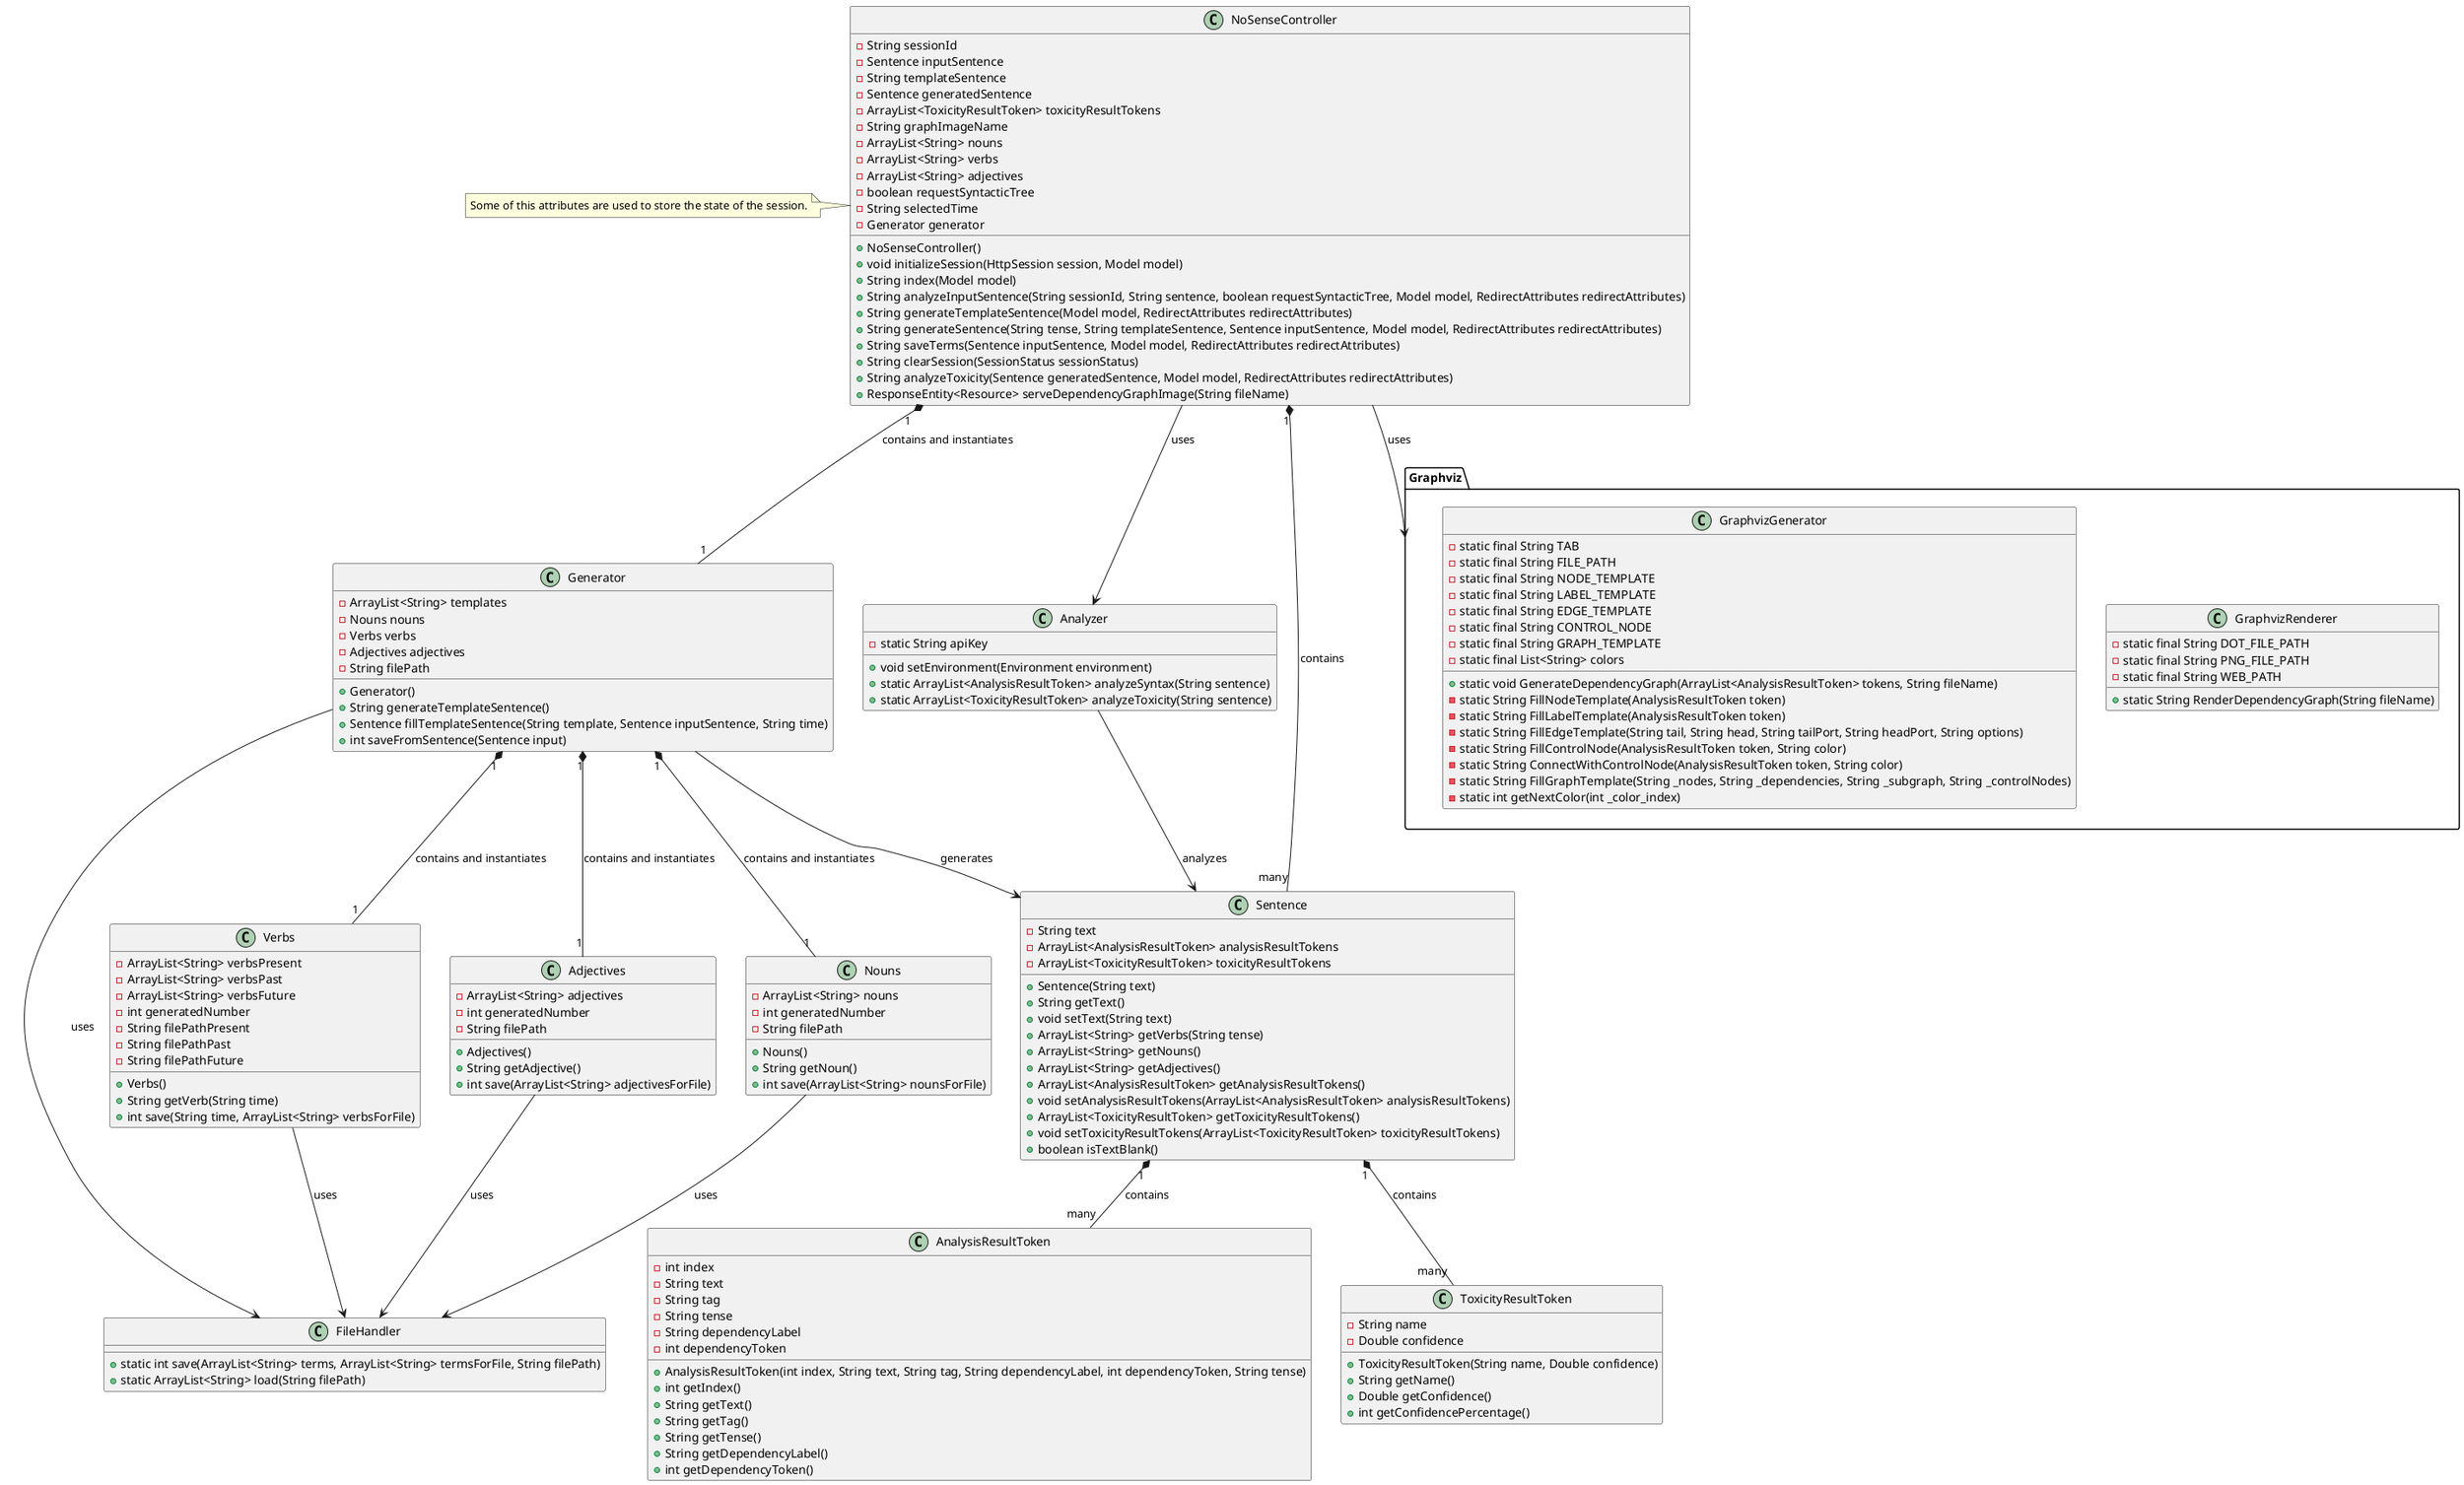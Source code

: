 @startuml


class NoSenseController {
    -String sessionId
    -Sentence inputSentence
    -String templateSentence
    -Sentence generatedSentence
    -ArrayList<ToxicityResultToken> toxicityResultTokens
    -String graphImageName
    -ArrayList<String> nouns
    -ArrayList<String> verbs
    -ArrayList<String> adjectives
    -boolean requestSyntacticTree
    -String selectedTime
    -Generator generator
    +NoSenseController()
    +void initializeSession(HttpSession session, Model model)
    +String index(Model model)
    +String analyzeInputSentence(String sessionId, String sentence, boolean requestSyntacticTree, Model model, RedirectAttributes redirectAttributes)
    +String generateTemplateSentence(Model model, RedirectAttributes redirectAttributes)
    +String generateSentence(String tense, String templateSentence, Sentence inputSentence, Model model, RedirectAttributes redirectAttributes)
    +String saveTerms(Sentence inputSentence, Model model, RedirectAttributes redirectAttributes)
    +String clearSession(SessionStatus sessionStatus)
    +String analyzeToxicity(Sentence generatedSentence, Model model, RedirectAttributes redirectAttributes)
    +ResponseEntity<Resource> serveDependencyGraphImage(String fileName)
}
note left of NoSenseController
    Some of this attributes are used to store the state of the session.
end note


class Nouns {
    -ArrayList<String> nouns
    -int generatedNumber
    -String filePath
    +Nouns()
    +String getNoun()
    +int save(ArrayList<String> nounsForFile)
}

class Verbs {
    -ArrayList<String> verbsPresent
    -ArrayList<String> verbsPast
    -ArrayList<String> verbsFuture
    -int generatedNumber
    -String filePathPresent
    -String filePathPast
    -String filePathFuture
    +Verbs()
    +String getVerb(String time)
    +int save(String time, ArrayList<String> verbsForFile)
}

class Adjectives {
    -ArrayList<String> adjectives
    -int generatedNumber
    -String filePath
    +Adjectives()
    +String getAdjective()
    +int save(ArrayList<String> adjectivesForFile)
}

class Sentence {
    -String text
    -ArrayList<AnalysisResultToken> analysisResultTokens
    -ArrayList<ToxicityResultToken> toxicityResultTokens
    +Sentence(String text)
    +String getText()
    +void setText(String text)
    +ArrayList<String> getVerbs(String tense)
    +ArrayList<String> getNouns()
    +ArrayList<String> getAdjectives()
    +ArrayList<AnalysisResultToken> getAnalysisResultTokens()
    +void setAnalysisResultTokens(ArrayList<AnalysisResultToken> analysisResultTokens)
    +ArrayList<ToxicityResultToken> getToxicityResultTokens()
    +void setToxicityResultTokens(ArrayList<ToxicityResultToken> toxicityResultTokens)
    +boolean isTextBlank()
}


class Generator {
    -ArrayList<String> templates
    -Nouns nouns
    -Verbs verbs
    -Adjectives adjectives
    -String filePath
    +Generator()
    +String generateTemplateSentence()
    +Sentence fillTemplateSentence(String template, Sentence inputSentence, String time)
    +int saveFromSentence(Sentence input)
}

class Analyzer {
    -static String apiKey
    +void setEnvironment(Environment environment)
    +static ArrayList<AnalysisResultToken> analyzeSyntax(String sentence)
    +static ArrayList<ToxicityResultToken> analyzeToxicity(String sentence)
}

class AnalysisResultToken {
    -int index
    -String text
    -String tag
    -String tense
    -String dependencyLabel
    -int dependencyToken
    +AnalysisResultToken(int index, String text, String tag, String dependencyLabel, int dependencyToken, String tense)
    +int getIndex()
    +String getText()
    +String getTag()
    +String getTense()
    +String getDependencyLabel()
    +int getDependencyToken()
}


class FileHandler {
    +static int save(ArrayList<String> terms, ArrayList<String> termsForFile, String filePath)
    +static ArrayList<String> load(String filePath)
}

class ToxicityResultToken {
    -String name
    -Double confidence
    +ToxicityResultToken(String name, Double confidence)
    +String getName()
    +Double getConfidence()
    +int getConfidencePercentage()
}

package "Graphviz" {
    class GraphvizRenderer {
        -static final String DOT_FILE_PATH
        -static final String PNG_FILE_PATH
        -static final String WEB_PATH
        +static String RenderDependencyGraph(String fileName)
    }

    class GraphvizGenerator {
        +static void GenerateDependencyGraph(ArrayList<AnalysisResultToken> tokens, String fileName)
        -static final String TAB
        -static final String FILE_PATH
        -static final String NODE_TEMPLATE
        -static final String LABEL_TEMPLATE
        -static final String EDGE_TEMPLATE
        -static final String CONTROL_NODE
        -static final String GRAPH_TEMPLATE
        -static final List<String> colors
        -static String FillNodeTemplate(AnalysisResultToken token)
        -static String FillLabelTemplate(AnalysisResultToken token)
        -static String FillEdgeTemplate(String tail, String head, String tailPort, String headPort, String options)
        -static String FillControlNode(AnalysisResultToken token, String color)
        -static String ConnectWithControlNode(AnalysisResultToken token, String color)
        -static String FillGraphTemplate(String _nodes, String _dependencies, String _subgraph, String _controlNodes)
        -static int getNextColor(int _color_index)
    }

}


NoSenseController "1" *-- "many" Sentence : contains
Generator -->Sentence : generates
NoSenseController --> Analyzer : uses
Analyzer --> Sentence : analyzes
Generator "1" *-- "1" Nouns : contains and instantiates
Generator "1" *-- "1" Verbs : contains and instantiates
Generator "1" *-- "1" Adjectives : contains and instantiates
NoSenseController "1" *-- "1" Generator : contains and instantiates
Nouns  --> FileHandler : uses
Verbs  --> FileHandler : uses
Adjectives  --> FileHandler : uses
Generator  --> FileHandler : uses
Sentence "1" *-- "many" AnalysisResultToken : contains
Sentence "1" *-- "many" ToxicityResultToken : contains
NoSenseController --> "Graphviz":uses
@enduml
